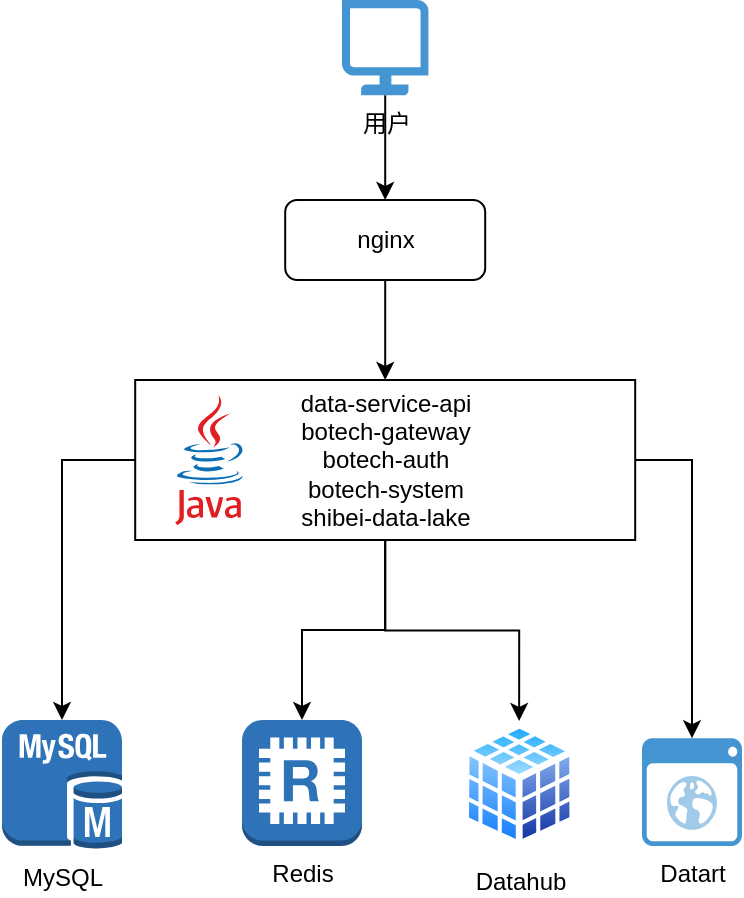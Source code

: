 <mxfile version="24.8.4">
  <diagram name="Page-1" id="197159a0-c6a4-9194-75a8-e4174976684c">
    <mxGraphModel dx="1434" dy="738" grid="1" gridSize="10" guides="1" tooltips="1" connect="1" arrows="1" fold="1" page="1" pageScale="1.5" pageWidth="1169" pageHeight="826" background="none" math="0" shadow="0">
      <root>
        <mxCell id="0" style=";html=1;" />
        <mxCell id="1" style=";html=1;" parent="0" />
        <mxCell id="j6XAS2CCTATsVqlP8x6V-16" value="" style="edgeStyle=orthogonalEdgeStyle;rounded=0;orthogonalLoop=1;jettySize=auto;html=1;" edge="1" parent="1" source="j6XAS2CCTATsVqlP8x6V-2" target="j6XAS2CCTATsVqlP8x6V-14">
          <mxGeometry relative="1" as="geometry" />
        </mxCell>
        <mxCell id="j6XAS2CCTATsVqlP8x6V-2" value="nginx" style="rounded=1;whiteSpace=wrap;html=1;" vertex="1" parent="1">
          <mxGeometry x="541.6" y="200" width="100" height="40" as="geometry" />
        </mxCell>
        <mxCell id="j6XAS2CCTATsVqlP8x6V-15" value="" style="edgeStyle=orthogonalEdgeStyle;rounded=0;orthogonalLoop=1;jettySize=auto;html=1;" edge="1" parent="1" source="j6XAS2CCTATsVqlP8x6V-5" target="j6XAS2CCTATsVqlP8x6V-2">
          <mxGeometry relative="1" as="geometry" />
        </mxCell>
        <mxCell id="j6XAS2CCTATsVqlP8x6V-5" value="用户" style="pointerEvents=1;shadow=0;dashed=0;html=1;strokeColor=none;fillColor=#4495D1;labelPosition=center;verticalLabelPosition=bottom;verticalAlign=top;align=center;outlineConnect=0;shape=mxgraph.veeam.monitor;" vertex="1" parent="1">
          <mxGeometry x="570" y="100" width="43.2" height="47.6" as="geometry" />
        </mxCell>
        <mxCell id="j6XAS2CCTATsVqlP8x6V-6" value="MySQL" style="outlineConnect=0;dashed=0;verticalLabelPosition=bottom;verticalAlign=top;align=center;html=1;shape=mxgraph.aws3.mysql_db_instance;fillColor=#2E73B8;gradientColor=none;" vertex="1" parent="1">
          <mxGeometry x="400" y="460" width="60" height="64.5" as="geometry" />
        </mxCell>
        <mxCell id="j6XAS2CCTATsVqlP8x6V-7" value="Redis" style="outlineConnect=0;dashed=0;verticalLabelPosition=bottom;verticalAlign=top;align=center;html=1;shape=mxgraph.aws3.redis;fillColor=#2E73B8;gradientColor=none;" vertex="1" parent="1">
          <mxGeometry x="520" y="460" width="60" height="63" as="geometry" />
        </mxCell>
        <mxCell id="j6XAS2CCTATsVqlP8x6V-10" value="Datahub" style="image;aspect=fixed;perimeter=ellipsePerimeter;html=1;align=center;shadow=0;dashed=0;spacingTop=3;image=img/lib/active_directory/database_cube.svg;" vertex="1" parent="1">
          <mxGeometry x="630" y="460.5" width="57.15" height="63.5" as="geometry" />
        </mxCell>
        <mxCell id="j6XAS2CCTATsVqlP8x6V-17" style="edgeStyle=orthogonalEdgeStyle;rounded=0;orthogonalLoop=1;jettySize=auto;html=1;" edge="1" parent="1" source="j6XAS2CCTATsVqlP8x6V-14" target="j6XAS2CCTATsVqlP8x6V-6">
          <mxGeometry relative="1" as="geometry" />
        </mxCell>
        <mxCell id="j6XAS2CCTATsVqlP8x6V-19" style="edgeStyle=orthogonalEdgeStyle;rounded=0;orthogonalLoop=1;jettySize=auto;html=1;exitX=0.5;exitY=1;exitDx=0;exitDy=0;" edge="1" parent="1" source="j6XAS2CCTATsVqlP8x6V-14" target="j6XAS2CCTATsVqlP8x6V-10">
          <mxGeometry relative="1" as="geometry" />
        </mxCell>
        <mxCell id="j6XAS2CCTATsVqlP8x6V-20" style="edgeStyle=orthogonalEdgeStyle;rounded=0;orthogonalLoop=1;jettySize=auto;html=1;exitX=1;exitY=0.5;exitDx=0;exitDy=0;" edge="1" parent="1" source="j6XAS2CCTATsVqlP8x6V-14" target="j6XAS2CCTATsVqlP8x6V-11">
          <mxGeometry relative="1" as="geometry" />
        </mxCell>
        <mxCell id="j6XAS2CCTATsVqlP8x6V-14" value="data-service-api&lt;div&gt;botech-gateway&lt;/div&gt;&lt;div&gt;botech-auth&lt;/div&gt;&lt;div&gt;botech-system&lt;/div&gt;&lt;div&gt;shibei-data-lake&lt;/div&gt;" style="rounded=0;whiteSpace=wrap;html=1;" vertex="1" parent="1">
          <mxGeometry x="466.6" y="290" width="250" height="80" as="geometry" />
        </mxCell>
        <mxCell id="j6XAS2CCTATsVqlP8x6V-11" value="Datart" style="shadow=0;dashed=0;html=1;strokeColor=none;fillColor=#4495D1;labelPosition=center;verticalLabelPosition=bottom;verticalAlign=top;align=center;outlineConnect=0;shape=mxgraph.veeam.2d.web_ui;" vertex="1" parent="1">
          <mxGeometry x="720" y="469.1" width="50" height="53.9" as="geometry" />
        </mxCell>
        <mxCell id="j6XAS2CCTATsVqlP8x6V-8" value="" style="dashed=0;outlineConnect=0;html=1;align=center;labelPosition=center;verticalLabelPosition=bottom;verticalAlign=top;shape=mxgraph.weblogos.java" vertex="1" parent="1">
          <mxGeometry x="486.6" y="297.5" width="34.4" height="65" as="geometry" />
        </mxCell>
        <mxCell id="j6XAS2CCTATsVqlP8x6V-18" style="edgeStyle=orthogonalEdgeStyle;rounded=0;orthogonalLoop=1;jettySize=auto;html=1;exitX=0.5;exitY=1;exitDx=0;exitDy=0;entryX=0.5;entryY=0;entryDx=0;entryDy=0;entryPerimeter=0;" edge="1" parent="1" source="j6XAS2CCTATsVqlP8x6V-14" target="j6XAS2CCTATsVqlP8x6V-7">
          <mxGeometry relative="1" as="geometry" />
        </mxCell>
      </root>
    </mxGraphModel>
  </diagram>
</mxfile>
